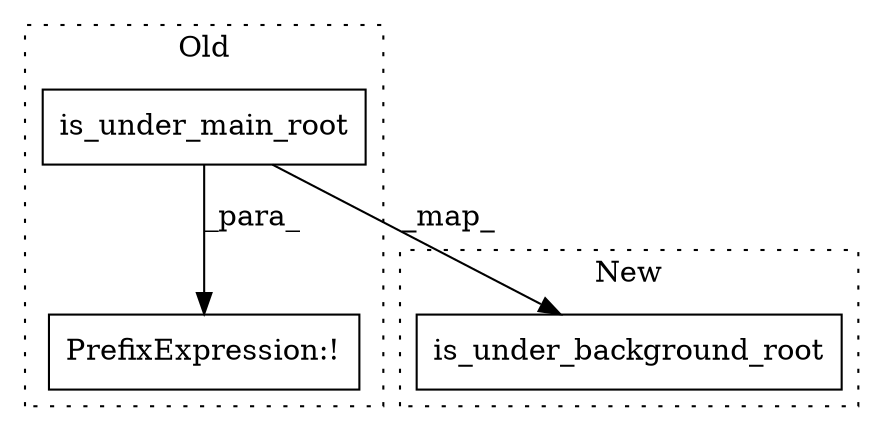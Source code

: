digraph G {
subgraph cluster0 {
1 [label="is_under_main_root" a="32" s="5651,5678" l="19,1" shape="box"];
3 [label="PrefixExpression:!" a="38" s="5645" l="1" shape="box"];
label = "Old";
style="dotted";
}
subgraph cluster1 {
2 [label="is_under_background_root" a="32" s="5660,5693" l="25,1" shape="box"];
label = "New";
style="dotted";
}
1 -> 3 [label="_para_"];
1 -> 2 [label="_map_"];
}